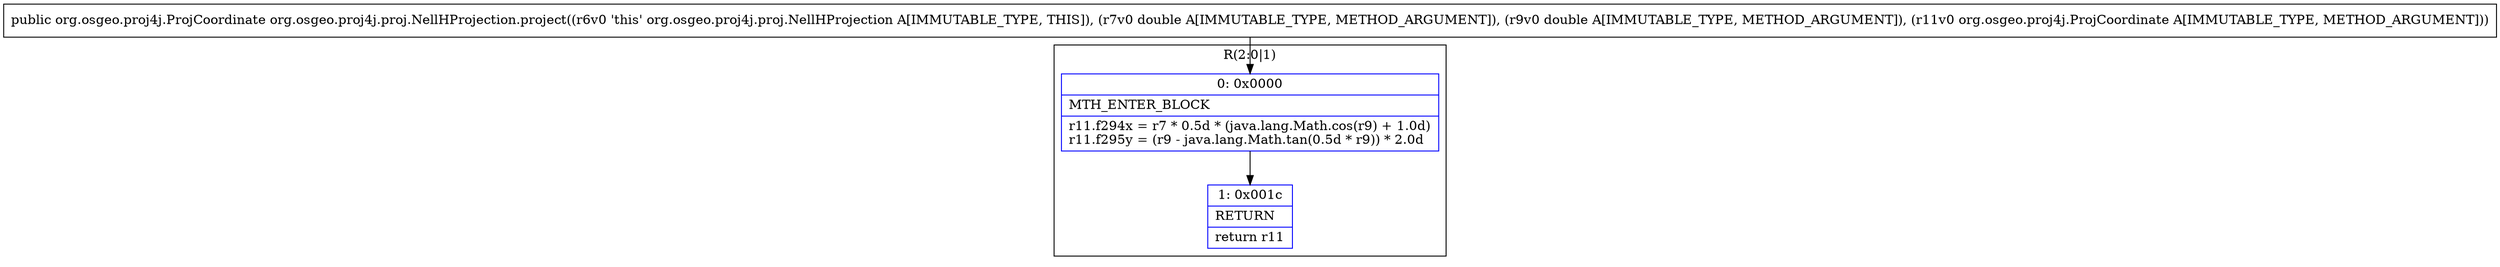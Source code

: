 digraph "CFG fororg.osgeo.proj4j.proj.NellHProjection.project(DDLorg\/osgeo\/proj4j\/ProjCoordinate;)Lorg\/osgeo\/proj4j\/ProjCoordinate;" {
subgraph cluster_Region_1858065346 {
label = "R(2:0|1)";
node [shape=record,color=blue];
Node_0 [shape=record,label="{0\:\ 0x0000|MTH_ENTER_BLOCK\l|r11.f294x = r7 * 0.5d * (java.lang.Math.cos(r9) + 1.0d)\lr11.f295y = (r9 \- java.lang.Math.tan(0.5d * r9)) * 2.0d\l}"];
Node_1 [shape=record,label="{1\:\ 0x001c|RETURN\l|return r11\l}"];
}
MethodNode[shape=record,label="{public org.osgeo.proj4j.ProjCoordinate org.osgeo.proj4j.proj.NellHProjection.project((r6v0 'this' org.osgeo.proj4j.proj.NellHProjection A[IMMUTABLE_TYPE, THIS]), (r7v0 double A[IMMUTABLE_TYPE, METHOD_ARGUMENT]), (r9v0 double A[IMMUTABLE_TYPE, METHOD_ARGUMENT]), (r11v0 org.osgeo.proj4j.ProjCoordinate A[IMMUTABLE_TYPE, METHOD_ARGUMENT])) }"];
MethodNode -> Node_0;
Node_0 -> Node_1;
}

